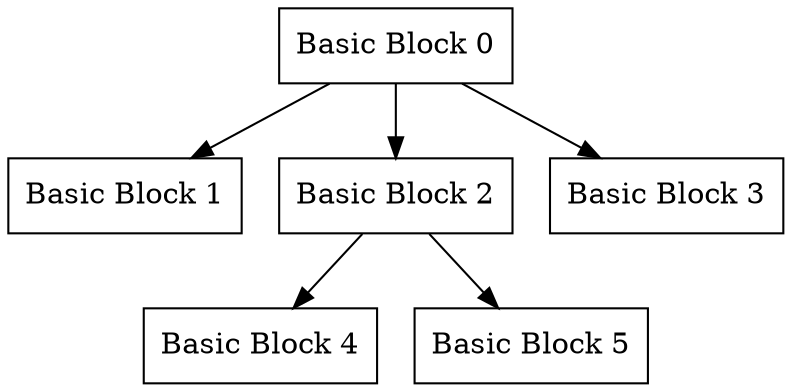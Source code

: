 digraph foo {

"Basic Block 0" [shape=box];
"Basic Block 1" [shape=box];
"Basic Block 2" [shape=box];
"Basic Block 3" [shape=box];
"Basic Block 4" [shape=box];
"Basic Block 5" [shape=box];

"Basic Block 0" -> "Basic Block 1";
"Basic Block 0" -> "Basic Block 2";
"Basic Block 0" -> "Basic Block 3";
"Basic Block 2" -> "Basic Block 4";
"Basic Block 2" -> "Basic Block 5";

}